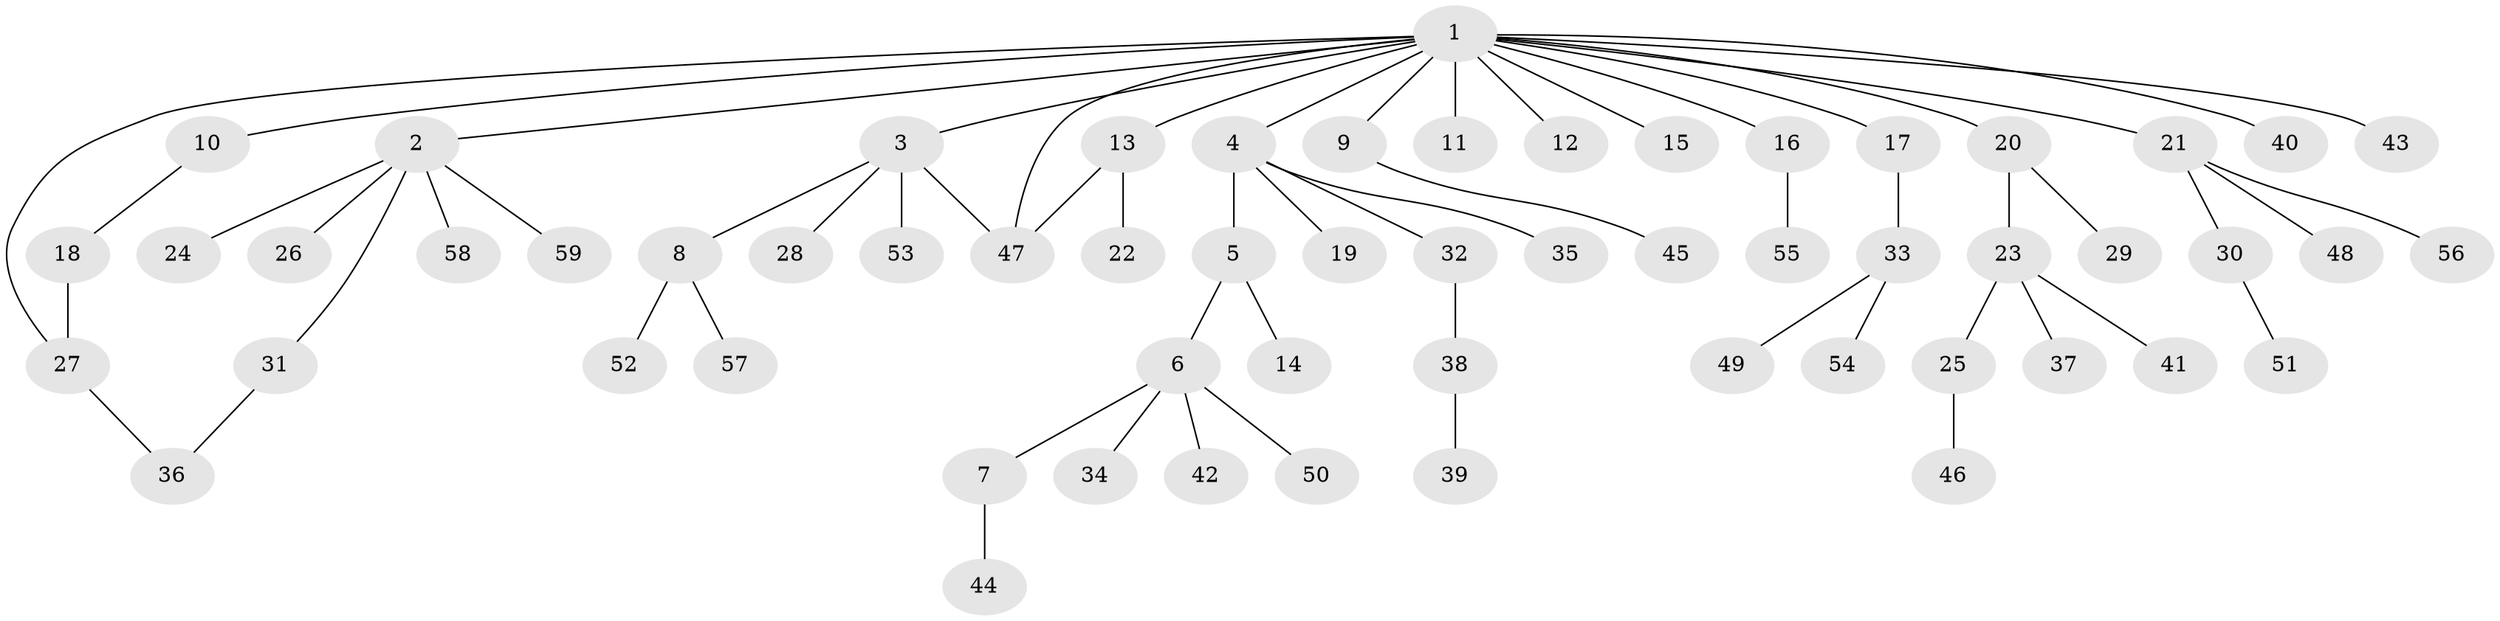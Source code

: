 // Generated by graph-tools (version 1.1) at 2025/46/03/09/25 04:46:56]
// undirected, 59 vertices, 62 edges
graph export_dot {
graph [start="1"]
  node [color=gray90,style=filled];
  1;
  2;
  3;
  4;
  5;
  6;
  7;
  8;
  9;
  10;
  11;
  12;
  13;
  14;
  15;
  16;
  17;
  18;
  19;
  20;
  21;
  22;
  23;
  24;
  25;
  26;
  27;
  28;
  29;
  30;
  31;
  32;
  33;
  34;
  35;
  36;
  37;
  38;
  39;
  40;
  41;
  42;
  43;
  44;
  45;
  46;
  47;
  48;
  49;
  50;
  51;
  52;
  53;
  54;
  55;
  56;
  57;
  58;
  59;
  1 -- 2;
  1 -- 3;
  1 -- 4;
  1 -- 9;
  1 -- 10;
  1 -- 11;
  1 -- 12;
  1 -- 13;
  1 -- 15;
  1 -- 16;
  1 -- 17;
  1 -- 20;
  1 -- 21;
  1 -- 27;
  1 -- 40;
  1 -- 43;
  1 -- 47;
  2 -- 24;
  2 -- 26;
  2 -- 31;
  2 -- 58;
  2 -- 59;
  3 -- 8;
  3 -- 28;
  3 -- 47;
  3 -- 53;
  4 -- 5;
  4 -- 19;
  4 -- 32;
  4 -- 35;
  5 -- 6;
  5 -- 14;
  6 -- 7;
  6 -- 34;
  6 -- 42;
  6 -- 50;
  7 -- 44;
  8 -- 52;
  8 -- 57;
  9 -- 45;
  10 -- 18;
  13 -- 22;
  13 -- 47;
  16 -- 55;
  17 -- 33;
  18 -- 27;
  20 -- 23;
  20 -- 29;
  21 -- 30;
  21 -- 48;
  21 -- 56;
  23 -- 25;
  23 -- 37;
  23 -- 41;
  25 -- 46;
  27 -- 36;
  30 -- 51;
  31 -- 36;
  32 -- 38;
  33 -- 49;
  33 -- 54;
  38 -- 39;
}
